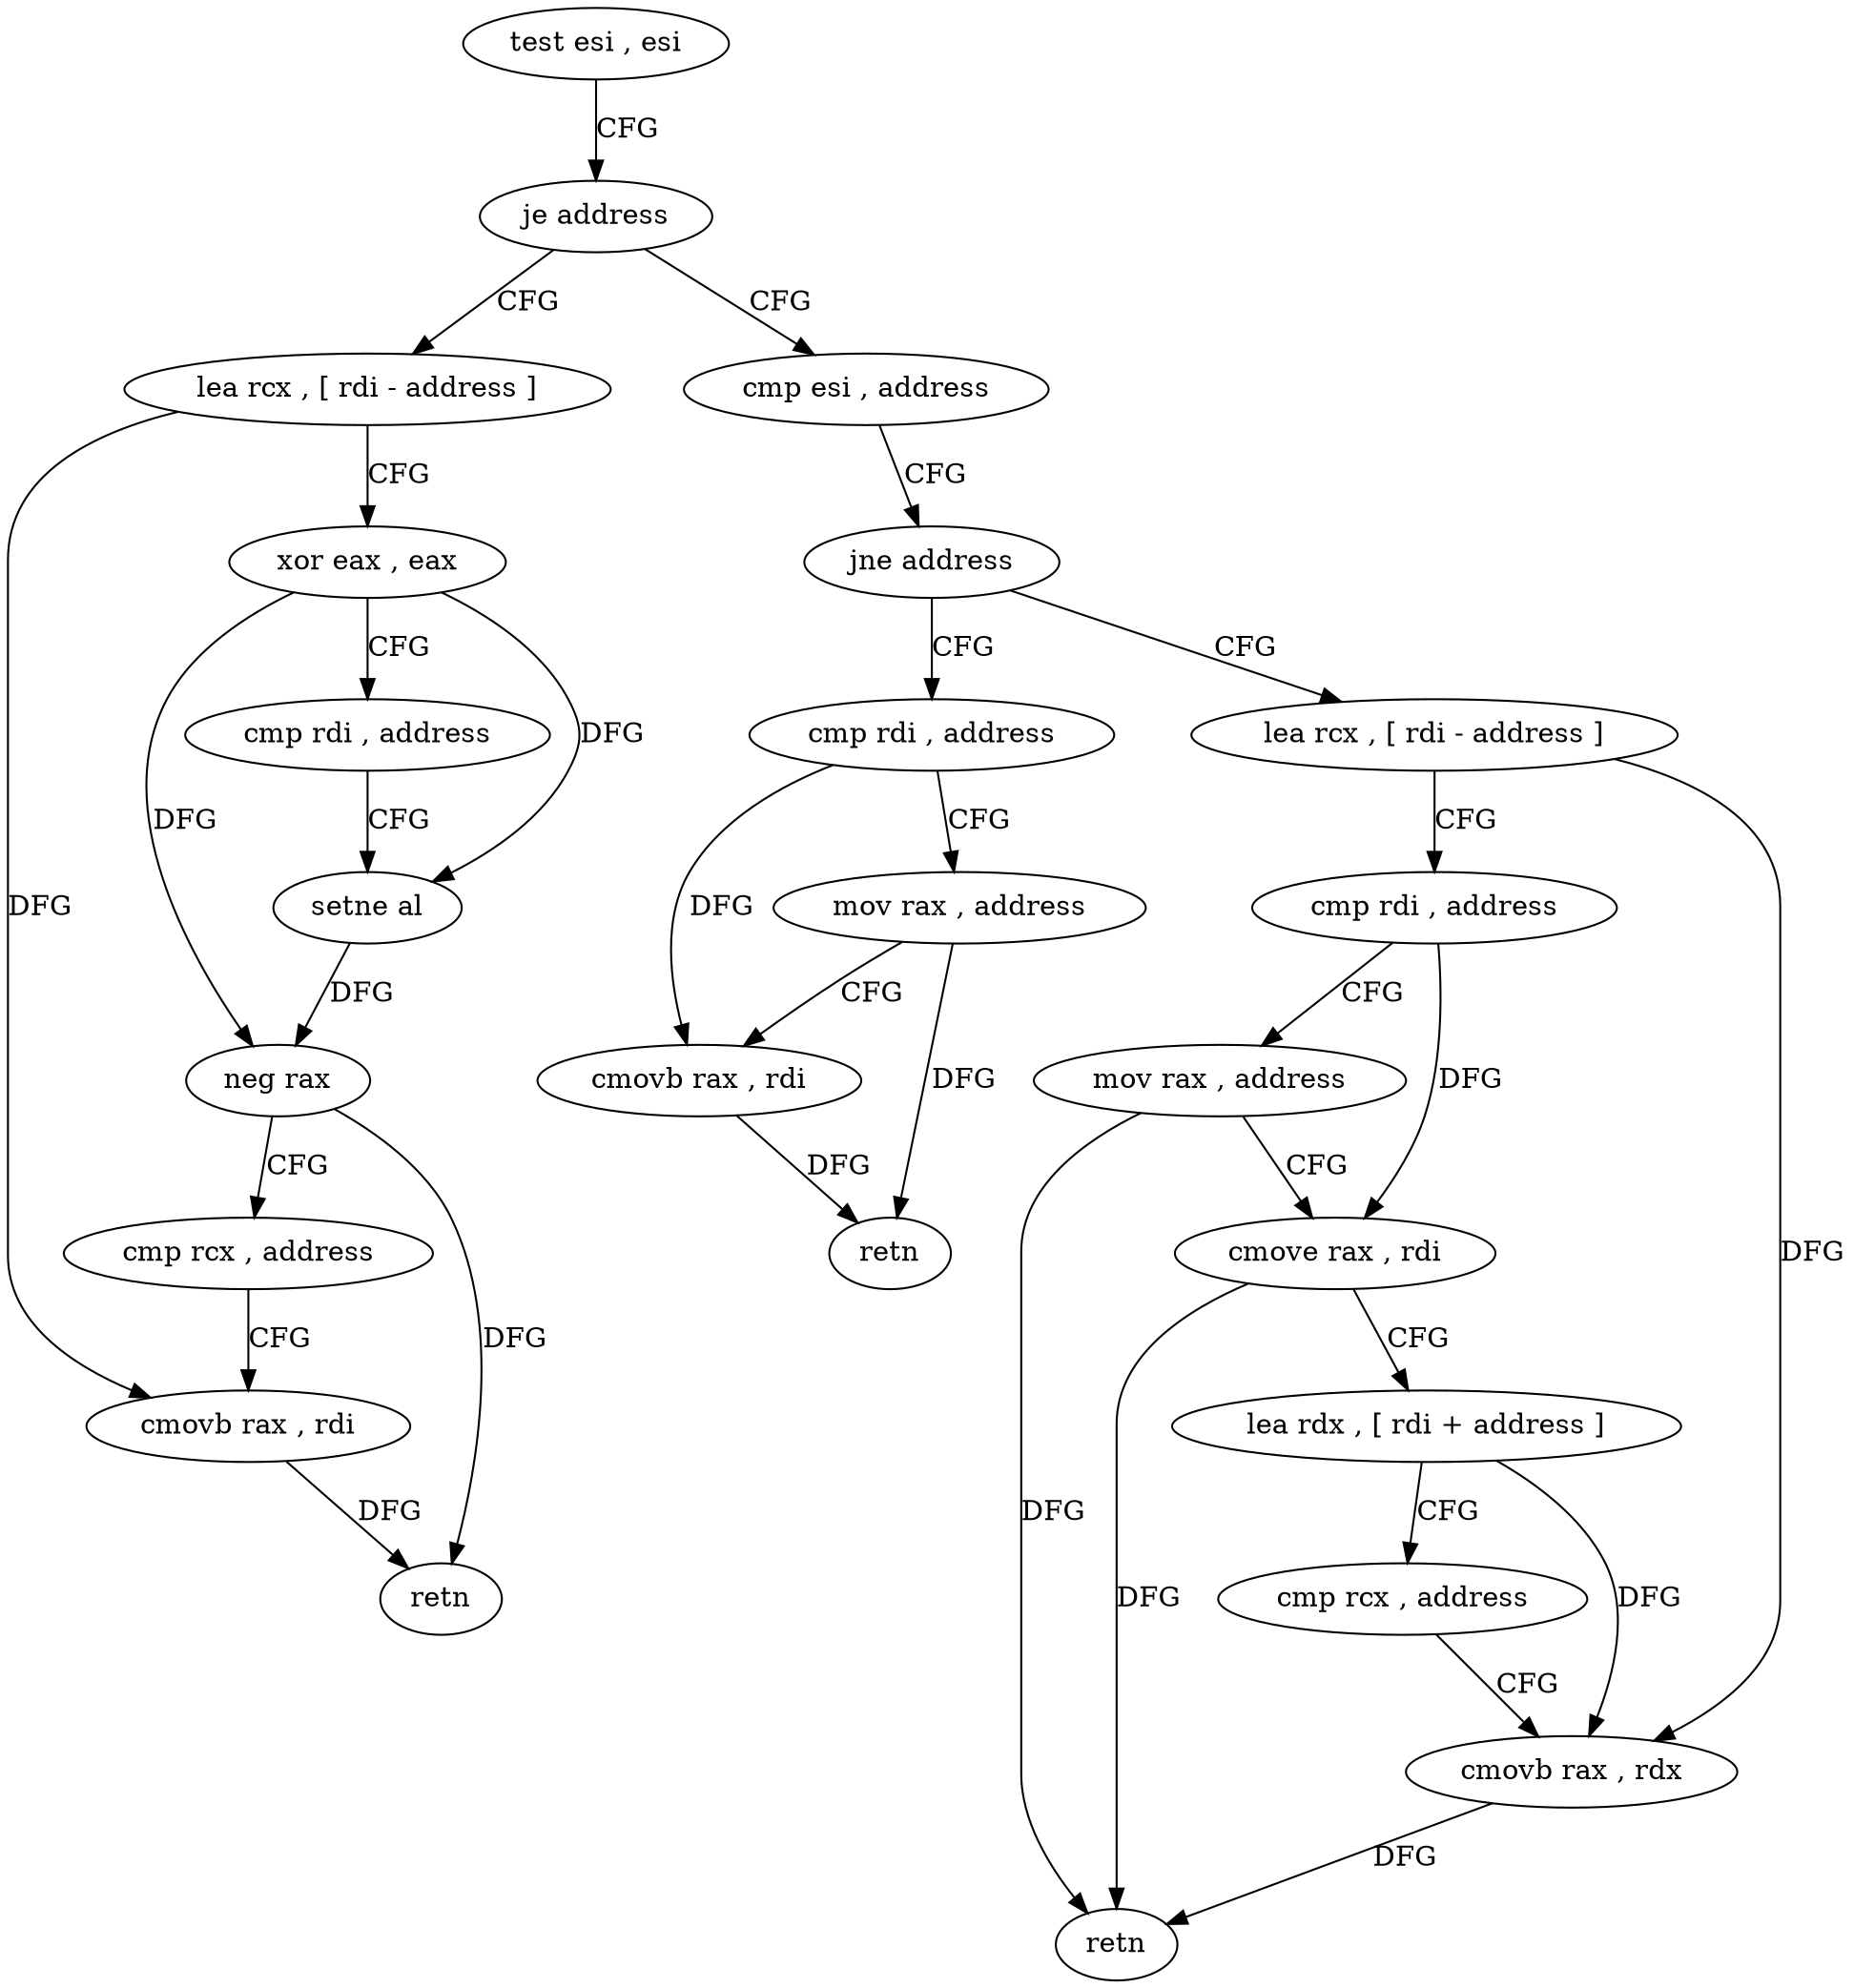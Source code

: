 digraph "func" {
"4294496" [label = "test esi , esi" ]
"4294498" [label = "je address" ]
"4294537" [label = "lea rcx , [ rdi - address ]" ]
"4294500" [label = "cmp esi , address" ]
"4294541" [label = "xor eax , eax" ]
"4294543" [label = "cmp rdi , address" ]
"4294547" [label = "setne al" ]
"4294550" [label = "neg rax" ]
"4294553" [label = "cmp rcx , address" ]
"4294557" [label = "cmovb rax , rdi" ]
"4294561" [label = "retn" ]
"4294503" [label = "jne address" ]
"4294562" [label = "cmp rdi , address" ]
"4294505" [label = "lea rcx , [ rdi - address ]" ]
"4294566" [label = "mov rax , address" ]
"4294573" [label = "cmovb rax , rdi" ]
"4294577" [label = "retn" ]
"4294509" [label = "cmp rdi , address" ]
"4294513" [label = "mov rax , address" ]
"4294520" [label = "cmove rax , rdi" ]
"4294524" [label = "lea rdx , [ rdi + address ]" ]
"4294528" [label = "cmp rcx , address" ]
"4294532" [label = "cmovb rax , rdx" ]
"4294536" [label = "retn" ]
"4294496" -> "4294498" [ label = "CFG" ]
"4294498" -> "4294537" [ label = "CFG" ]
"4294498" -> "4294500" [ label = "CFG" ]
"4294537" -> "4294541" [ label = "CFG" ]
"4294537" -> "4294557" [ label = "DFG" ]
"4294500" -> "4294503" [ label = "CFG" ]
"4294541" -> "4294543" [ label = "CFG" ]
"4294541" -> "4294547" [ label = "DFG" ]
"4294541" -> "4294550" [ label = "DFG" ]
"4294543" -> "4294547" [ label = "CFG" ]
"4294547" -> "4294550" [ label = "DFG" ]
"4294550" -> "4294553" [ label = "CFG" ]
"4294550" -> "4294561" [ label = "DFG" ]
"4294553" -> "4294557" [ label = "CFG" ]
"4294557" -> "4294561" [ label = "DFG" ]
"4294503" -> "4294562" [ label = "CFG" ]
"4294503" -> "4294505" [ label = "CFG" ]
"4294562" -> "4294566" [ label = "CFG" ]
"4294562" -> "4294573" [ label = "DFG" ]
"4294505" -> "4294509" [ label = "CFG" ]
"4294505" -> "4294532" [ label = "DFG" ]
"4294566" -> "4294573" [ label = "CFG" ]
"4294566" -> "4294577" [ label = "DFG" ]
"4294573" -> "4294577" [ label = "DFG" ]
"4294509" -> "4294513" [ label = "CFG" ]
"4294509" -> "4294520" [ label = "DFG" ]
"4294513" -> "4294520" [ label = "CFG" ]
"4294513" -> "4294536" [ label = "DFG" ]
"4294520" -> "4294524" [ label = "CFG" ]
"4294520" -> "4294536" [ label = "DFG" ]
"4294524" -> "4294528" [ label = "CFG" ]
"4294524" -> "4294532" [ label = "DFG" ]
"4294528" -> "4294532" [ label = "CFG" ]
"4294532" -> "4294536" [ label = "DFG" ]
}
